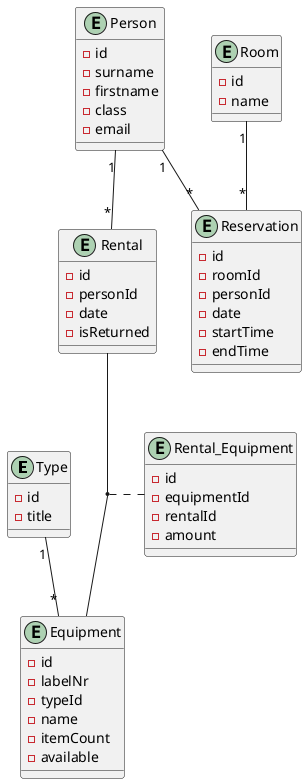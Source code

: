 @startuml

entity Type {
- id
- title
}

entity Equipment {
- id
- labelNr
- typeId
- name
- itemCount
- available
}

entity Rental {
- id
- personId
- date
- isReturned
}

entity Rental_Equipment {
- id
- equipmentId
- rentalId
- amount
}


entity Room {
- id
- name
}

entity Reservation {
- id
- roomId
- personId
- date
- startTime
- endTime
}


entity Person {
- id
- surname
- firstname
- class
- email
}


Room "1"--"*" Reservation
Person "1"--"*" Reservation
Type "1" -- "*" Equipment
Person "1"--"*" Rental

(Rental, Equipment) .. Rental_Equipment

@enduml